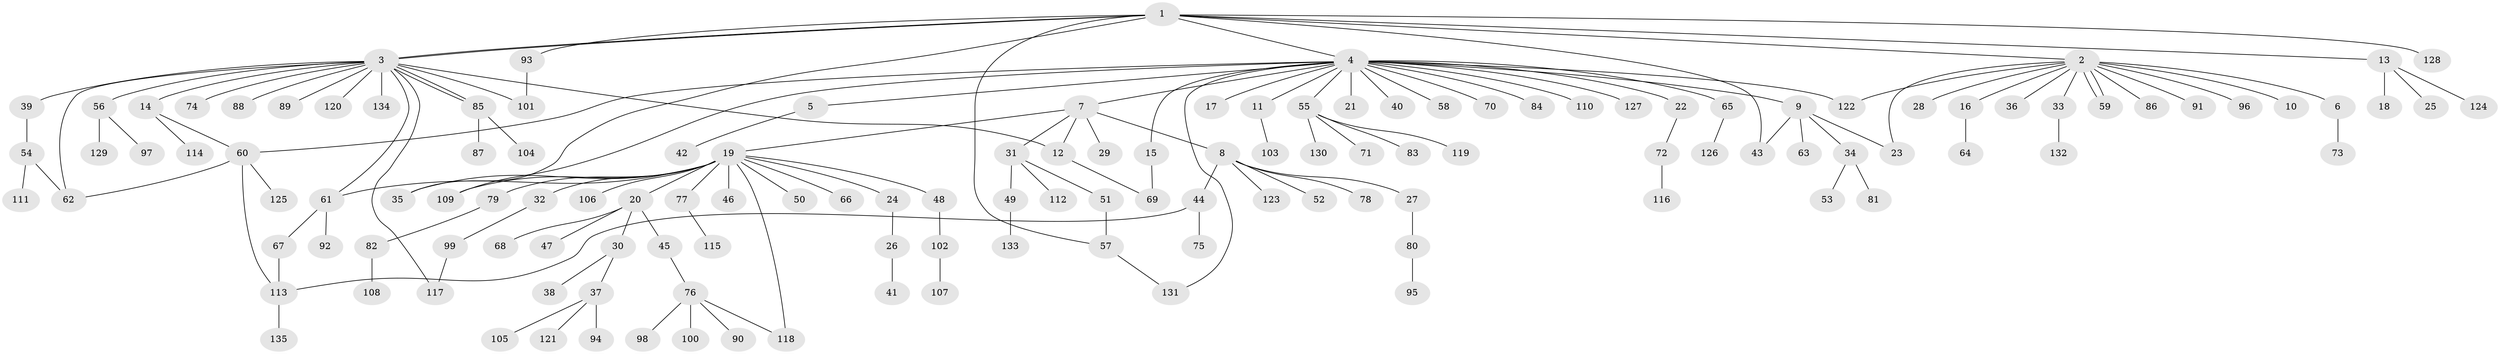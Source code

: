 // Generated by graph-tools (version 1.1) at 2025/14/03/09/25 04:14:44]
// undirected, 135 vertices, 155 edges
graph export_dot {
graph [start="1"]
  node [color=gray90,style=filled];
  1;
  2;
  3;
  4;
  5;
  6;
  7;
  8;
  9;
  10;
  11;
  12;
  13;
  14;
  15;
  16;
  17;
  18;
  19;
  20;
  21;
  22;
  23;
  24;
  25;
  26;
  27;
  28;
  29;
  30;
  31;
  32;
  33;
  34;
  35;
  36;
  37;
  38;
  39;
  40;
  41;
  42;
  43;
  44;
  45;
  46;
  47;
  48;
  49;
  50;
  51;
  52;
  53;
  54;
  55;
  56;
  57;
  58;
  59;
  60;
  61;
  62;
  63;
  64;
  65;
  66;
  67;
  68;
  69;
  70;
  71;
  72;
  73;
  74;
  75;
  76;
  77;
  78;
  79;
  80;
  81;
  82;
  83;
  84;
  85;
  86;
  87;
  88;
  89;
  90;
  91;
  92;
  93;
  94;
  95;
  96;
  97;
  98;
  99;
  100;
  101;
  102;
  103;
  104;
  105;
  106;
  107;
  108;
  109;
  110;
  111;
  112;
  113;
  114;
  115;
  116;
  117;
  118;
  119;
  120;
  121;
  122;
  123;
  124;
  125;
  126;
  127;
  128;
  129;
  130;
  131;
  132;
  133;
  134;
  135;
  1 -- 2;
  1 -- 3;
  1 -- 3;
  1 -- 4;
  1 -- 13;
  1 -- 35;
  1 -- 43;
  1 -- 57;
  1 -- 93;
  1 -- 128;
  2 -- 6;
  2 -- 10;
  2 -- 16;
  2 -- 23;
  2 -- 28;
  2 -- 33;
  2 -- 36;
  2 -- 59;
  2 -- 59;
  2 -- 86;
  2 -- 91;
  2 -- 96;
  2 -- 122;
  3 -- 12;
  3 -- 14;
  3 -- 39;
  3 -- 56;
  3 -- 61;
  3 -- 62;
  3 -- 74;
  3 -- 85;
  3 -- 85;
  3 -- 88;
  3 -- 89;
  3 -- 101;
  3 -- 117;
  3 -- 120;
  3 -- 134;
  4 -- 5;
  4 -- 7;
  4 -- 9;
  4 -- 11;
  4 -- 15;
  4 -- 17;
  4 -- 21;
  4 -- 22;
  4 -- 40;
  4 -- 55;
  4 -- 58;
  4 -- 60;
  4 -- 65;
  4 -- 70;
  4 -- 84;
  4 -- 109;
  4 -- 110;
  4 -- 122;
  4 -- 127;
  4 -- 131;
  5 -- 42;
  6 -- 73;
  7 -- 8;
  7 -- 12;
  7 -- 19;
  7 -- 29;
  7 -- 31;
  8 -- 27;
  8 -- 44;
  8 -- 52;
  8 -- 78;
  8 -- 123;
  9 -- 23;
  9 -- 34;
  9 -- 43;
  9 -- 63;
  11 -- 103;
  12 -- 69;
  13 -- 18;
  13 -- 25;
  13 -- 124;
  14 -- 60;
  14 -- 114;
  15 -- 69;
  16 -- 64;
  19 -- 20;
  19 -- 24;
  19 -- 32;
  19 -- 35;
  19 -- 46;
  19 -- 48;
  19 -- 50;
  19 -- 61;
  19 -- 66;
  19 -- 77;
  19 -- 79;
  19 -- 106;
  19 -- 109;
  19 -- 118;
  20 -- 30;
  20 -- 45;
  20 -- 47;
  20 -- 68;
  22 -- 72;
  24 -- 26;
  26 -- 41;
  27 -- 80;
  30 -- 37;
  30 -- 38;
  31 -- 49;
  31 -- 51;
  31 -- 112;
  32 -- 99;
  33 -- 132;
  34 -- 53;
  34 -- 81;
  37 -- 94;
  37 -- 105;
  37 -- 121;
  39 -- 54;
  44 -- 75;
  44 -- 113;
  45 -- 76;
  48 -- 102;
  49 -- 133;
  51 -- 57;
  54 -- 62;
  54 -- 111;
  55 -- 71;
  55 -- 83;
  55 -- 119;
  55 -- 130;
  56 -- 97;
  56 -- 129;
  57 -- 131;
  60 -- 62;
  60 -- 113;
  60 -- 125;
  61 -- 67;
  61 -- 92;
  65 -- 126;
  67 -- 113;
  72 -- 116;
  76 -- 90;
  76 -- 98;
  76 -- 100;
  76 -- 118;
  77 -- 115;
  79 -- 82;
  80 -- 95;
  82 -- 108;
  85 -- 87;
  85 -- 104;
  93 -- 101;
  99 -- 117;
  102 -- 107;
  113 -- 135;
}
